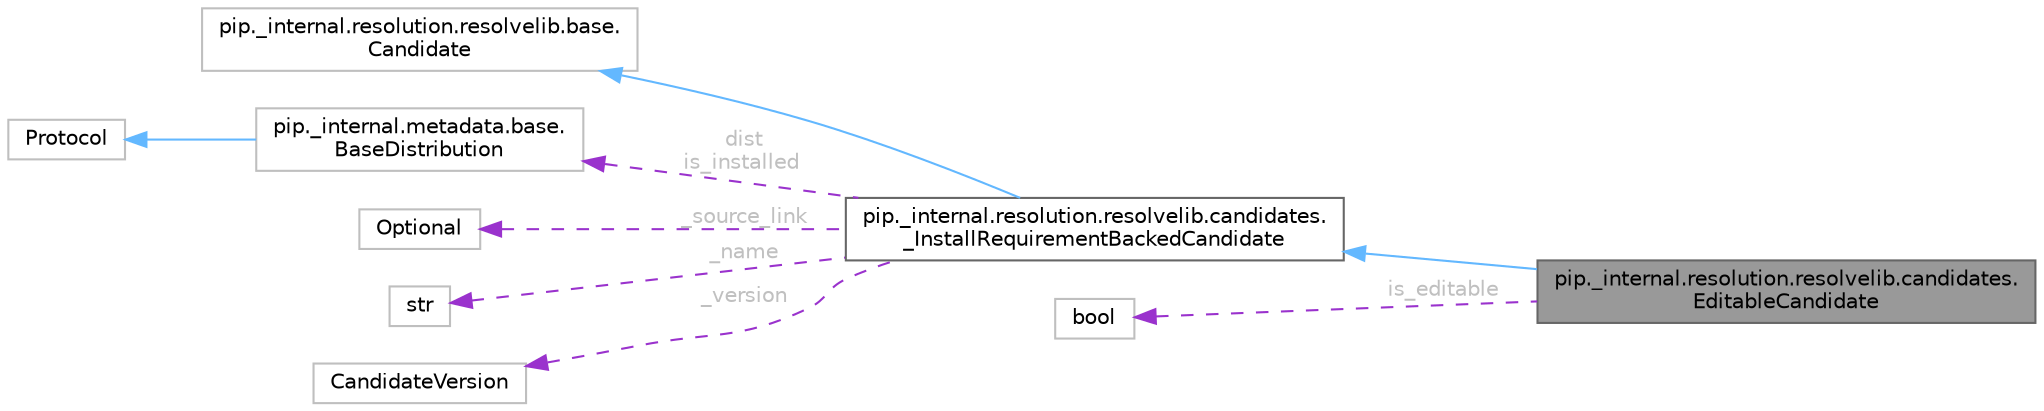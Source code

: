 digraph "pip._internal.resolution.resolvelib.candidates.EditableCandidate"
{
 // LATEX_PDF_SIZE
  bgcolor="transparent";
  edge [fontname=Helvetica,fontsize=10,labelfontname=Helvetica,labelfontsize=10];
  node [fontname=Helvetica,fontsize=10,shape=box,height=0.2,width=0.4];
  rankdir="LR";
  Node1 [id="Node000001",label="pip._internal.resolution.resolvelib.candidates.\lEditableCandidate",height=0.2,width=0.4,color="gray40", fillcolor="grey60", style="filled", fontcolor="black",tooltip=" "];
  Node2 -> Node1 [id="edge1_Node000001_Node000002",dir="back",color="steelblue1",style="solid",tooltip=" "];
  Node2 [id="Node000002",label="pip._internal.resolution.resolvelib.candidates.\l_InstallRequirementBackedCandidate",height=0.2,width=0.4,color="gray40", fillcolor="white", style="filled",URL="$d9/de7/classpip_1_1__internal_1_1resolution_1_1resolvelib_1_1candidates_1_1__InstallRequirementBackedCandidate.html",tooltip=" "];
  Node3 -> Node2 [id="edge2_Node000002_Node000003",dir="back",color="steelblue1",style="solid",tooltip=" "];
  Node3 [id="Node000003",label="pip._internal.resolution.resolvelib.base.\lCandidate",height=0.2,width=0.4,color="grey75", fillcolor="white", style="filled",URL="$d7/d63/classpip_1_1__internal_1_1resolution_1_1resolvelib_1_1base_1_1Candidate.html",tooltip=" "];
  Node4 -> Node2 [id="edge3_Node000002_Node000004",dir="back",color="darkorchid3",style="dashed",tooltip=" ",label=" dist\nis_installed",fontcolor="grey" ];
  Node4 [id="Node000004",label="pip._internal.metadata.base.\lBaseDistribution",height=0.2,width=0.4,color="grey75", fillcolor="white", style="filled",URL="$d6/dc7/classpip_1_1__internal_1_1metadata_1_1base_1_1BaseDistribution.html",tooltip=" "];
  Node5 -> Node4 [id="edge4_Node000004_Node000005",dir="back",color="steelblue1",style="solid",tooltip=" "];
  Node5 [id="Node000005",label="Protocol",height=0.2,width=0.4,color="grey75", fillcolor="white", style="filled",URL="$d4/d18/classProtocol.html",tooltip=" "];
  Node6 -> Node2 [id="edge5_Node000002_Node000006",dir="back",color="darkorchid3",style="dashed",tooltip=" ",label=" _source_link",fontcolor="grey" ];
  Node6 [id="Node000006",label="Optional",height=0.2,width=0.4,color="grey75", fillcolor="white", style="filled",tooltip=" "];
  Node7 -> Node2 [id="edge6_Node000002_Node000007",dir="back",color="darkorchid3",style="dashed",tooltip=" ",label=" _name",fontcolor="grey" ];
  Node7 [id="Node000007",label="str",height=0.2,width=0.4,color="grey75", fillcolor="white", style="filled",tooltip=" "];
  Node8 -> Node2 [id="edge7_Node000002_Node000008",dir="back",color="darkorchid3",style="dashed",tooltip=" ",label=" _version",fontcolor="grey" ];
  Node8 [id="Node000008",label="CandidateVersion",height=0.2,width=0.4,color="grey75", fillcolor="white", style="filled",tooltip=" "];
  Node9 -> Node1 [id="edge8_Node000001_Node000009",dir="back",color="darkorchid3",style="dashed",tooltip=" ",label=" is_editable",fontcolor="grey" ];
  Node9 [id="Node000009",label="bool",height=0.2,width=0.4,color="grey75", fillcolor="white", style="filled",tooltip=" "];
}
